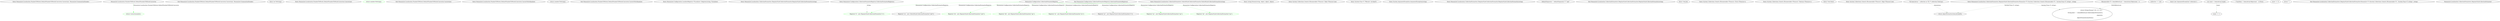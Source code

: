 digraph  {
m0_0 [cluster="Humanizer.Localisation.NumberToWords.DefaultNumberToWordsConverter.Convert(int, Humanizer.GrammaticalGender)", file="DefaultNumberToWordsConverter.cs", label="Entry Humanizer.Localisation.NumberToWords.DefaultNumberToWordsConverter.Convert(int, Humanizer.GrammaticalGender)", span="4-4"];
m0_1 [cluster="Humanizer.Localisation.NumberToWords.DefaultNumberToWordsConverter.Convert(int, Humanizer.GrammaticalGender)", color=green, community=0, file="DefaultNumberToWordsConverter.cs", label="return Convert(number);", prediction=0, span="6-6"];
m0_2 [cluster="Humanizer.Localisation.NumberToWords.DefaultNumberToWordsConverter.Convert(int, Humanizer.GrammaticalGender)", file="DefaultNumberToWordsConverter.cs", label="Exit Humanizer.Localisation.NumberToWords.DefaultNumberToWordsConverter.Convert(int, Humanizer.GrammaticalGender)", span="4-4"];
m0_6 [cluster="int.ToString()", file="DefaultNumberToWordsConverter.cs", label="Entry int.ToString()", span="0-0"];
m0_3 [cluster="Humanizer.Localisation.NumberToWords.DefaultNumberToWordsConverter.Convert(int)", file="DefaultNumberToWordsConverter.cs", label="Entry Humanizer.Localisation.NumberToWords.DefaultNumberToWordsConverter.Convert(int)", span="9-9"];
m0_4 [cluster="Humanizer.Localisation.NumberToWords.DefaultNumberToWordsConverter.Convert(int)", color=green, community=0, file="DefaultNumberToWordsConverter.cs", label="return number.ToString();", prediction=1, span="11-11"];
m0_5 [cluster="Humanizer.Localisation.NumberToWords.DefaultNumberToWordsConverter.Convert(int)", file="DefaultNumberToWordsConverter.cs", label="Exit Humanizer.Localisation.NumberToWords.DefaultNumberToWordsConverter.Convert(int)", span="9-9"];
m0_7 [cluster="Humanizer.Localisation.NumberToWords.DefaultNumberToWordsConverter.ConvertToOrdinal(int)", file="DefaultNumberToWordsConverter.cs", label="Entry Humanizer.Localisation.NumberToWords.DefaultNumberToWordsConverter.ConvertToOrdinal(int)", span="14-14"];
m0_8 [cluster="Humanizer.Localisation.NumberToWords.DefaultNumberToWordsConverter.ConvertToOrdinal(int)", file="DefaultNumberToWordsConverter.cs", label="return number.ToString();", span="16-16"];
m0_9 [cluster="Humanizer.Localisation.NumberToWords.DefaultNumberToWordsConverter.ConvertToOrdinal(int)", file="DefaultNumberToWordsConverter.cs", label="Exit Humanizer.Localisation.NumberToWords.DefaultNumberToWordsConverter.ConvertToOrdinal(int)", span="14-14"];
m0_10 [file="DefaultNumberToWordsConverter.cs", label="Humanizer.Localisation.NumberToWords.DefaultNumberToWordsConverter", span=""];
m4_11 [cluster="Humanizer.Configuration.LocaliserRegistry<TLocaliser>.Register(string, TLocaliser)", file="NumberToWordsExtension.cs", label="Entry Humanizer.Configuration.LocaliserRegistry<TLocaliser>.Register(string, TLocaliser)", span="54-54"];
m4_12 [cluster="Humanizer.Localisation.CollectionFormatters.RegularStyleCollectionFormatter.RegularStyleCollectionFormatter(string)", file="NumberToWordsExtension.cs", label="Entry Humanizer.Localisation.CollectionFormatters.RegularStyleCollectionFormatter.RegularStyleCollectionFormatter(string)", span="8-8"];
m4_0 [cluster="Humanizer.Configuration.CollectionFormatterRegistry.CollectionFormatterRegistry()", file="NumberToWordsExtension.cs", label="Entry Humanizer.Configuration.CollectionFormatterRegistry.CollectionFormatterRegistry()", span="6-6"];
m4_1 [cluster="Humanizer.Configuration.CollectionFormatterRegistry.CollectionFormatterRegistry()", file="NumberToWordsExtension.cs", label="Register(''en'', new OxfordStyleCollectionFormatter(''and''))", span="9-9"];
m4_2 [cluster="Humanizer.Configuration.CollectionFormatterRegistry.CollectionFormatterRegistry()", color=green, community=0, file="NumberToWordsExtension.cs", label="Register(''it'', new RegularStyleCollectionFormatter(''e''))", prediction=2, span="10-10"];
m4_3 [cluster="Humanizer.Configuration.CollectionFormatterRegistry.CollectionFormatterRegistry()", color=green, community=0, file="NumberToWordsExtension.cs", label="Register(''de'', new RegularStyleCollectionFormatter(''und''))", prediction=2, span="11-11"];
m4_4 [cluster="Humanizer.Configuration.CollectionFormatterRegistry.CollectionFormatterRegistry()", color=green, community=0, file="NumberToWordsExtension.cs", label="Register(''dk'', new RegularStyleCollectionFormatter(''og''))", prediction=2, span="12-12"];
m4_5 [cluster="Humanizer.Configuration.CollectionFormatterRegistry.CollectionFormatterRegistry()", color=green, community=0, file="NumberToWordsExtension.cs", label="Register(''nl'', new RegularStyleCollectionFormatter(''en''))", prediction=2, span="13-13"];
m4_6 [cluster="Humanizer.Configuration.CollectionFormatterRegistry.CollectionFormatterRegistry()", file="NumberToWordsExtension.cs", label="Register(''pt'', new RegularStyleCollectionFormatter(''e''))", span="14-14"];
m4_7 [cluster="Humanizer.Configuration.CollectionFormatterRegistry.CollectionFormatterRegistry()", color=green, community=0, file="NumberToWordsExtension.cs", label="Register(''nn'', new RegularStyleCollectionFormatter(''og''))", prediction=2, span="15-15"];
m4_8 [cluster="Humanizer.Configuration.CollectionFormatterRegistry.CollectionFormatterRegistry()", color=green, community=0, file="NumberToWordsExtension.cs", label="Register(''nb'', new RegularStyleCollectionFormatter(''og''))", prediction=2, span="16-16"];
m4_9 [cluster="Humanizer.Configuration.CollectionFormatterRegistry.CollectionFormatterRegistry()", file="NumberToWordsExtension.cs", label="Exit Humanizer.Configuration.CollectionFormatterRegistry.CollectionFormatterRegistry()", span="6-6"];
m4_10 [cluster="Humanizer.Localisation.CollectionFormatters.OxfordStyleCollectionFormatter.OxfordStyleCollectionFormatter(string)", file="NumberToWordsExtension.cs", label="Entry Humanizer.Localisation.CollectionFormatters.OxfordStyleCollectionFormatter.OxfordStyleCollectionFormatter(string)", span="8-8"];
m4_13 [file="NumberToWordsExtension.cs", label="Humanizer.Configuration.CollectionFormatterRegistry", span=""];
m5_24 [cluster="string.Format(string, object, object, object)", file="NumberToWordsTests.cs", label="Entry string.Format(string, object, object, object)", span="0-0"];
m5_19 [cluster="System.Collections.Generic.IEnumerable<TSource>.Take<TSource>(int)", file="NumberToWordsTests.cs", label="Entry System.Collections.Generic.IEnumerable<TSource>.Take<TSource>(int)", span="0-0"];
m5_18 [cluster="System.Func<T, TResult>.Invoke(T)", file="NumberToWordsTests.cs", label="Entry System.Func<T, TResult>.Invoke(T)", span="0-0"];
m5_16 [cluster="System.ArgumentException.ArgumentException(string)", file="NumberToWordsTests.cs", label="Entry System.ArgumentException.ArgumentException(string)", span="0-0"];
m5_0 [cluster="Humanizer.Localisation.CollectionFormatters.RegularStyleCollectionFormatter.RegularStyleCollectionFormatter(string)", file="NumberToWordsTests.cs", label="Entry Humanizer.Localisation.CollectionFormatters.RegularStyleCollectionFormatter.RegularStyleCollectionFormatter(string)", span="8-8"];
m5_1 [cluster="Humanizer.Localisation.CollectionFormatters.RegularStyleCollectionFormatter.RegularStyleCollectionFormatter(string)", file="NumberToWordsTests.cs", label="DefaultSeparator = defaultSeparator ?? ''and''", span="10-10"];
m5_2 [cluster="Humanizer.Localisation.CollectionFormatters.RegularStyleCollectionFormatter.RegularStyleCollectionFormatter(string)", file="NumberToWordsTests.cs", label="Exit Humanizer.Localisation.CollectionFormatters.RegularStyleCollectionFormatter.RegularStyleCollectionFormatter(string)", span="8-8"];
m5_23 [cluster="Unk.Join", file="NumberToWordsTests.cs", label="Entry Unk.Join", span=""];
m5_21 [cluster="System.Collections.Generic.IEnumerable<TSource>.First<TSource>()", file="NumberToWordsTests.cs", label="Entry System.Collections.Generic.IEnumerable<TSource>.First<TSource>()", span="0-0"];
m5_17 [cluster="System.Collections.Generic.IEnumerable<TSource>.ToArray<TSource>()", file="NumberToWordsTests.cs", label="Entry System.Collections.Generic.IEnumerable<TSource>.ToArray<TSource>()", span="0-0"];
m5_22 [cluster="Unk.Select", file="NumberToWordsTests.cs", label="Entry Unk.Select", span=""];
m5_20 [cluster="System.Collections.Generic.IEnumerable<TSource>.Skip<TSource>(int)", file="NumberToWordsTests.cs", label="Entry System.Collections.Generic.IEnumerable<TSource>.Skip<TSource>(int)", span="0-0"];
m5_3 [cluster="Humanizer.Localisation.CollectionFormatters.RegularStyleCollectionFormatter.Humanize<T>(System.Collections.Generic.IEnumerable<T>, System.Func<T, string>, string)", file="NumberToWordsTests.cs", label="Entry Humanizer.Localisation.CollectionFormatters.RegularStyleCollectionFormatter.Humanize<T>(System.Collections.Generic.IEnumerable<T>, System.Func<T, string>, string)", span="13-13"];
m5_4 [cluster="Humanizer.Localisation.CollectionFormatters.RegularStyleCollectionFormatter.Humanize<T>(System.Collections.Generic.IEnumerable<T>, System.Func<T, string>, string)", file="NumberToWordsTests.cs", label="collection == null", span="15-15"];
m5_6 [cluster="Humanizer.Localisation.CollectionFormatters.RegularStyleCollectionFormatter.Humanize<T>(System.Collections.Generic.IEnumerable<T>, System.Func<T, string>, string)", file="NumberToWordsTests.cs", label="T[] itemsArray = collection as T[] ?? collection.ToArray()", span="18-18"];
m5_11 [cluster="Humanizer.Localisation.CollectionFormatters.RegularStyleCollectionFormatter.Humanize<T>(System.Collections.Generic.IEnumerable<T>, System.Func<T, string>, string)", file="NumberToWordsTests.cs", label="return objectFormatter(itemsArray[0]);", span="26-26"];
m5_14 [cluster="Humanizer.Localisation.CollectionFormatters.RegularStyleCollectionFormatter.Humanize<T>(System.Collections.Generic.IEnumerable<T>, System.Func<T, string>, string)", file="NumberToWordsTests.cs", label="return String.Format(''{0} {1} {2}'',\r\n                String.Join('', '', itemsBeforeLast.Select(objectFormatter)),\r\n                separator,\r\n                objectFormatter(lastItem));", span="31-34"];
m5_5 [cluster="Humanizer.Localisation.CollectionFormatters.RegularStyleCollectionFormatter.Humanize<T>(System.Collections.Generic.IEnumerable<T>, System.Func<T, string>, string)", file="NumberToWordsTests.cs", label="throw new ArgumentException(''collection'');", span="16-16"];
m5_7 [cluster="Humanizer.Localisation.CollectionFormatters.RegularStyleCollectionFormatter.Humanize<T>(System.Collections.Generic.IEnumerable<T>, System.Func<T, string>, string)", file="NumberToWordsTests.cs", label="int count = itemsArray.Length", span="20-20"];
m5_12 [cluster="Humanizer.Localisation.CollectionFormatters.RegularStyleCollectionFormatter.Humanize<T>(System.Collections.Generic.IEnumerable<T>, System.Func<T, string>, string)", file="NumberToWordsTests.cs", label="IEnumerable<T> itemsBeforeLast = itemsArray.Take(count - 1)", span="28-28"];
m5_13 [cluster="Humanizer.Localisation.CollectionFormatters.RegularStyleCollectionFormatter.Humanize<T>(System.Collections.Generic.IEnumerable<T>, System.Func<T, string>, string)", file="NumberToWordsTests.cs", label="T lastItem = itemsArray.Skip(count - 1).First()", span="29-29"];
m5_8 [cluster="Humanizer.Localisation.CollectionFormatters.RegularStyleCollectionFormatter.Humanize<T>(System.Collections.Generic.IEnumerable<T>, System.Func<T, string>, string)", file="NumberToWordsTests.cs", label="count == 0", span="22-22"];
m5_10 [cluster="Humanizer.Localisation.CollectionFormatters.RegularStyleCollectionFormatter.Humanize<T>(System.Collections.Generic.IEnumerable<T>, System.Func<T, string>, string)", file="NumberToWordsTests.cs", label="count == 1", span="25-25"];
m5_9 [cluster="Humanizer.Localisation.CollectionFormatters.RegularStyleCollectionFormatter.Humanize<T>(System.Collections.Generic.IEnumerable<T>, System.Func<T, string>, string)", file="NumberToWordsTests.cs", label="return '''';", span="23-23"];
m5_15 [cluster="Humanizer.Localisation.CollectionFormatters.RegularStyleCollectionFormatter.Humanize<T>(System.Collections.Generic.IEnumerable<T>, System.Func<T, string>, string)", file="NumberToWordsTests.cs", label="Exit Humanizer.Localisation.CollectionFormatters.RegularStyleCollectionFormatter.Humanize<T>(System.Collections.Generic.IEnumerable<T>, System.Func<T, string>, string)", span="13-13"];
m5_25 [file="NumberToWordsTests.cs", label="Humanizer.Localisation.CollectionFormatters.RegularStyleCollectionFormatter", span=""];
m0_10 -> m0_1  [color=green, key=1, label="Humanizer.Localisation.NumberToWords.DefaultNumberToWordsConverter", style=dashed];
m4_0 -> m4_2  [color=darkseagreen4, key=1, label=string, style=dashed];
m4_13 -> m4_2  [color=green, key=1, label="Humanizer.Configuration.CollectionFormatterRegistry", style=dashed];
m4_13 -> m4_3  [color=green, key=1, label="Humanizer.Configuration.CollectionFormatterRegistry", style=dashed];
m4_13 -> m4_4  [color=green, key=1, label="Humanizer.Configuration.CollectionFormatterRegistry", style=dashed];
m4_13 -> m4_5  [color=green, key=1, label="Humanizer.Configuration.CollectionFormatterRegistry", style=dashed];
m4_13 -> m4_7  [color=green, key=1, label="Humanizer.Configuration.CollectionFormatterRegistry", style=dashed];
m4_13 -> m4_8  [color=green, key=1, label="Humanizer.Configuration.CollectionFormatterRegistry", style=dashed];
m4_13 -> m4_1  [color=darkseagreen4, key=1, label="Humanizer.Configuration.CollectionFormatterRegistry", style=dashed];
m4_13 -> m4_6  [color=darkseagreen4, key=1, label="Humanizer.Configuration.CollectionFormatterRegistry", style=dashed];
m5_3 -> m5_11  [color=darkseagreen4, key=1, label="System.Func<T, string>", style=dashed];
m5_3 -> m5_14  [color=darkseagreen4, key=1, label="System.Func<T, string>", style=dashed];
m5_6 -> m5_11  [color=darkseagreen4, key=1, label=itemsArray, style=dashed];
m5_7 -> m5_10  [color=darkseagreen4, key=1, label=count, style=dashed];
m5_12 -> m5_14  [color=darkseagreen4, key=1, label=itemsBeforeLast, style=dashed];
}
